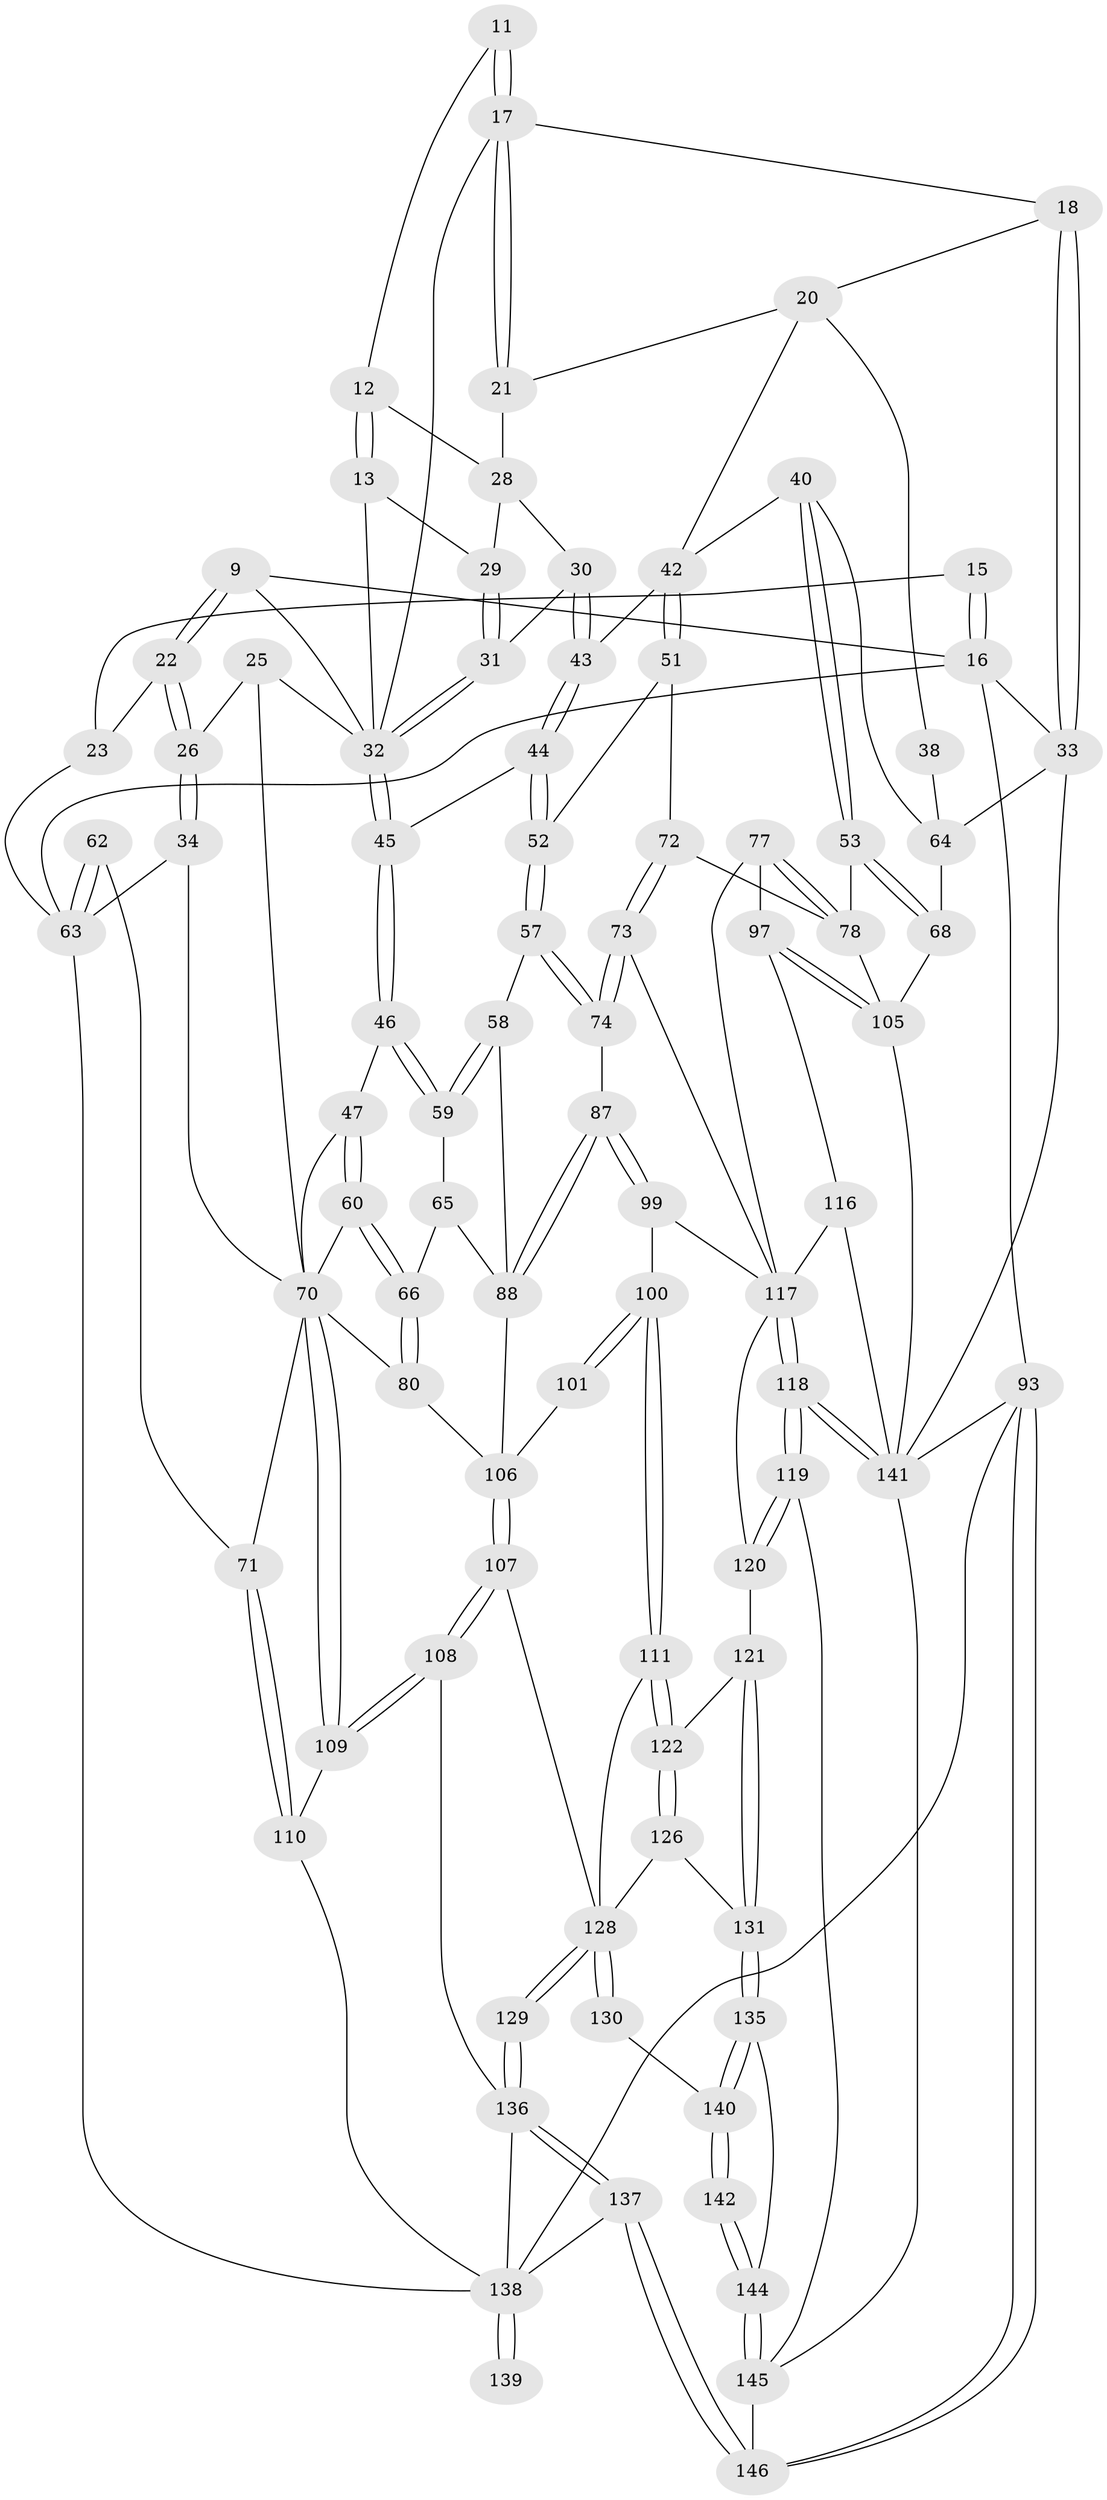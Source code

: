 // original degree distribution, {3: 0.0136986301369863, 4: 0.2328767123287671, 6: 0.2191780821917808, 5: 0.5342465753424658}
// Generated by graph-tools (version 1.1) at 2025/05/03/04/25 22:05:54]
// undirected, 87 vertices, 201 edges
graph export_dot {
graph [start="1"]
  node [color=gray90,style=filled];
  9 [pos="+0.13598918536395435+0.013721036412864073"];
  11 [pos="+0.41321862611208177+0.08616682167604459"];
  12 [pos="+0.4124599674286206+0.08738443728742604"];
  13 [pos="+0.3934405064778816+0.10022422063862584"];
  15 [pos="+0+0.134924812174339"];
  16 [pos="+0+0.16975224113409043",super="+10"];
  17 [pos="+0.6252492451826271+0.03411974543959129",super="+3+2"];
  18 [pos="+0.8371024997079539+0.12576548556638953",super="+4"];
  20 [pos="+0.6538356962120566+0.13949698991262324",super="+19"];
  21 [pos="+0.6252236867519948+0.12201262088772936"];
  22 [pos="+0.1279780436987492+0.1141978596641973"];
  23 [pos="+0.08031369717340314+0.13404875290012283"];
  25 [pos="+0.31982129821744276+0.16636647428967816"];
  26 [pos="+0.18190871300119454+0.18223393228518622"];
  28 [pos="+0.5158611702398848+0.12779156791360965",super="+27"];
  29 [pos="+0.4713778476688034+0.16919244737480427"];
  30 [pos="+0.6088271451733221+0.14259735003909704"];
  31 [pos="+0.4729939031558128+0.22379968148450058"];
  32 [pos="+0.4724101207588857+0.22458808652469478",super="+24+8+1"];
  33 [pos="+1+0",super="+5"];
  34 [pos="+0.14606808565601442+0.30809606924191546"];
  38 [pos="+0.8441188168030442+0.16450874724086664"];
  40 [pos="+0.8006167207884394+0.30515638383596216"];
  42 [pos="+0.6741276403133635+0.2791818916538696",super="+41"];
  43 [pos="+0.5877888944018035+0.251864674561633"];
  44 [pos="+0.5747908746540301+0.27820487481846357"];
  45 [pos="+0.4719340381735028+0.26448770757788054"];
  46 [pos="+0.4261246601962326+0.3221657575435388"];
  47 [pos="+0.3495899406088955+0.2748917986901555"];
  51 [pos="+0.617363236186681+0.3754977629096666"];
  52 [pos="+0.5937358593681086+0.36565697318210044"];
  53 [pos="+0.7798405472475413+0.35235157800712114"];
  57 [pos="+0.47043964237664576+0.4093625964123719"];
  58 [pos="+0.44209211367115775+0.3859009926089523"];
  59 [pos="+0.4405762530935085+0.38403467414003656"];
  60 [pos="+0.2603496731428946+0.38242659374684"];
  62 [pos="+0+0.5028196563051269"];
  63 [pos="+0+0.5042105167340878",super="+50+36+35"];
  64 [pos="+1+0.3775214882144156",super="+39+37"];
  65 [pos="+0.2883296286811966+0.409382487453881"];
  66 [pos="+0.28324242526831517+0.40600828073673334"];
  68 [pos="+0.834592177734288+0.4305661601373104",super="+67"];
  70 [pos="+0.0740541380240714+0.5151117408906919",super="+69+61+48"];
  71 [pos="+0.07105936453527076+0.515418034869355"];
  72 [pos="+0.610862048441462+0.5182311053040048",super="+56"];
  73 [pos="+0.5496173006128907+0.5599825514146609"];
  74 [pos="+0.48299419037268043+0.524990661644861"];
  77 [pos="+0.6995848791055628+0.5298614434022512",super="+76"];
  78 [pos="+0.6925336918008577+0.5269721537266882",super="+75"];
  80 [pos="+0.19936780393596654+0.5366511338478286"];
  87 [pos="+0.4506362140067063+0.543200697799686"];
  88 [pos="+0.4301493896694846+0.5453933736014024",super="+86"];
  93 [pos="+0+1"];
  97 [pos="+0.8181333389998654+0.649827351085691",super="+89"];
  99 [pos="+0.42558752611842626+0.701273417211086"];
  100 [pos="+0.4116213005285202+0.7072992512989724"];
  101 [pos="+0.3589172340883203+0.6571237397216717"];
  105 [pos="+1+0.5572105322014218",super="+84+85"];
  106 [pos="+0.2593306022162289+0.6493167694071669",super="+90"];
  107 [pos="+0.22046028261740808+0.7188339224667959"];
  108 [pos="+0.19475902493164005+0.7246060707713083"];
  109 [pos="+0.15834308267091157+0.7050607855664824"];
  110 [pos="+0.04904620470302902+0.7243682685244969"];
  111 [pos="+0.3953142213995119+0.7373398108228595"];
  116 [pos="+0.8049570869090716+0.7629551132489525",super="+98"];
  117 [pos="+0.7602726364662118+0.81207799752477",super="+102+94"];
  118 [pos="+0.7155302822454186+0.8648787817166191"];
  119 [pos="+0.6477033467336278+0.8547099280326728"];
  120 [pos="+0.566639216378229+0.7461219810560602"];
  121 [pos="+0.5130257726437049+0.7938708928746898"];
  122 [pos="+0.46546591055171765+0.7998483545533424"];
  126 [pos="+0.4327295067688761+0.8418633482273891"];
  128 [pos="+0.31406283827278064+0.9109000791734347",super="+113+127"];
  129 [pos="+0.3009665719623593+0.9263429285746123"];
  130 [pos="+0.34039518052737927+0.8994010803334195"];
  131 [pos="+0.4890367249260411+0.866442390565385"];
  135 [pos="+0.4963724953347146+0.8833162086173628"];
  136 [pos="+0.257475195266976+0.9951444674798564",super="+124+123"];
  137 [pos="+0.24332228133242856+1"];
  138 [pos="+0.1564527966725866+0.9510855473619297",super="+92+115+125"];
  139 [pos="+0.13992754076287334+0.9154842109740273"];
  140 [pos="+0.4204289499409403+0.928303595412238"];
  141 [pos="+0.9271399021451441+1",super="+104"];
  142 [pos="+0.4507119310334973+0.9648531904047013"];
  144 [pos="+0.49274212536895995+1",super="+133+134"];
  145 [pos="+0.4828557052442774+1",super="+143"];
  146 [pos="+0.2491238318548878+1"];
  9 -- 22;
  9 -- 22;
  9 -- 16;
  9 -- 32;
  11 -- 12;
  11 -- 17 [weight=2];
  11 -- 17;
  12 -- 13;
  12 -- 13;
  12 -- 28;
  13 -- 29;
  13 -- 32;
  15 -- 16 [weight=2];
  15 -- 16;
  15 -- 23;
  16 -- 33;
  16 -- 93;
  16 -- 63;
  17 -- 21;
  17 -- 21;
  17 -- 18;
  17 -- 32;
  18 -- 33 [weight=2];
  18 -- 33;
  18 -- 20;
  20 -- 21;
  20 -- 42;
  20 -- 38;
  21 -- 28;
  22 -- 23;
  22 -- 26;
  22 -- 26;
  23 -- 63;
  25 -- 26;
  25 -- 32;
  25 -- 70;
  26 -- 34;
  26 -- 34;
  28 -- 29;
  28 -- 30;
  29 -- 31;
  29 -- 31;
  30 -- 31;
  30 -- 43;
  30 -- 43;
  31 -- 32;
  31 -- 32;
  32 -- 45;
  32 -- 45;
  33 -- 64;
  33 -- 141;
  34 -- 63;
  34 -- 70;
  38 -- 64 [weight=2];
  40 -- 53;
  40 -- 53;
  40 -- 64;
  40 -- 42;
  42 -- 43;
  42 -- 51;
  42 -- 51;
  43 -- 44;
  43 -- 44;
  44 -- 45;
  44 -- 52;
  44 -- 52;
  45 -- 46;
  45 -- 46;
  46 -- 47;
  46 -- 59;
  46 -- 59;
  47 -- 60;
  47 -- 60;
  47 -- 70;
  51 -- 52;
  51 -- 72;
  52 -- 57;
  52 -- 57;
  53 -- 68;
  53 -- 68;
  53 -- 78;
  57 -- 58;
  57 -- 74;
  57 -- 74;
  58 -- 59;
  58 -- 59;
  58 -- 88;
  59 -- 65;
  60 -- 66;
  60 -- 66;
  60 -- 70;
  62 -- 63 [weight=2];
  62 -- 63;
  62 -- 71;
  63 -- 138;
  64 -- 68;
  65 -- 66;
  65 -- 88;
  66 -- 80;
  66 -- 80;
  68 -- 105 [weight=2];
  70 -- 71;
  70 -- 109;
  70 -- 109;
  70 -- 80;
  71 -- 110;
  71 -- 110;
  72 -- 73;
  72 -- 73;
  72 -- 78 [weight=2];
  73 -- 74;
  73 -- 74;
  73 -- 117;
  74 -- 87;
  77 -- 78 [weight=2];
  77 -- 78;
  77 -- 97;
  77 -- 117;
  78 -- 105;
  80 -- 106;
  87 -- 88;
  87 -- 88;
  87 -- 99;
  87 -- 99;
  88 -- 106 [weight=2];
  93 -- 146;
  93 -- 146;
  93 -- 138;
  93 -- 141;
  97 -- 105 [weight=2];
  97 -- 105;
  97 -- 116;
  99 -- 100;
  99 -- 117;
  100 -- 101;
  100 -- 101;
  100 -- 111;
  100 -- 111;
  101 -- 106 [weight=2];
  105 -- 141;
  106 -- 107;
  106 -- 107;
  107 -- 108;
  107 -- 108;
  107 -- 128;
  108 -- 109;
  108 -- 109;
  108 -- 136;
  109 -- 110;
  110 -- 138;
  111 -- 122;
  111 -- 122;
  111 -- 128;
  116 -- 117 [weight=2];
  116 -- 141;
  117 -- 118;
  117 -- 118;
  117 -- 120;
  118 -- 119;
  118 -- 119;
  118 -- 141;
  118 -- 141;
  119 -- 120;
  119 -- 120;
  119 -- 145;
  120 -- 121;
  121 -- 122;
  121 -- 131;
  121 -- 131;
  122 -- 126;
  122 -- 126;
  126 -- 131;
  126 -- 128;
  128 -- 129;
  128 -- 129;
  128 -- 130 [weight=2];
  128 -- 130;
  129 -- 136 [weight=2];
  129 -- 136;
  130 -- 140;
  131 -- 135;
  131 -- 135;
  135 -- 140;
  135 -- 140;
  135 -- 144;
  136 -- 137;
  136 -- 137;
  136 -- 138;
  137 -- 138;
  137 -- 146;
  137 -- 146;
  138 -- 139 [weight=3];
  138 -- 139;
  140 -- 142;
  140 -- 142;
  141 -- 145;
  142 -- 144 [weight=2];
  142 -- 144;
  144 -- 145 [weight=2];
  144 -- 145;
  145 -- 146;
}
